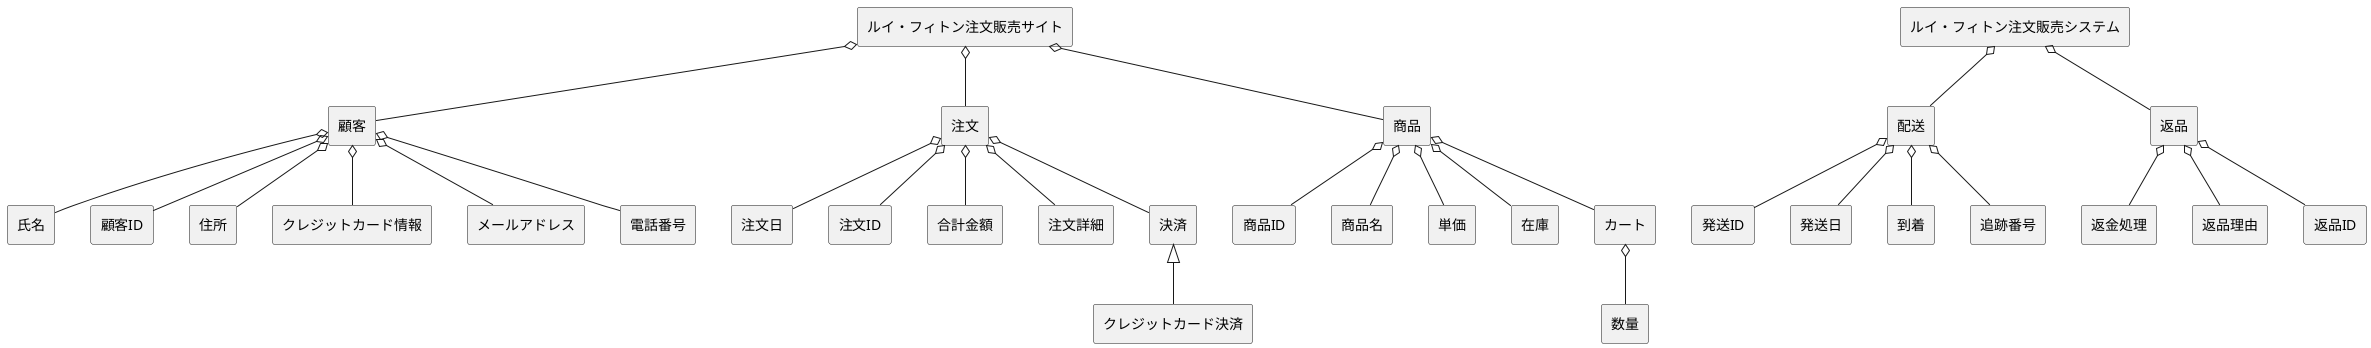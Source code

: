 @startuml ドメインモデル図
skinparam componentStyle rectangle



' --- 詳細 ---
[ルイ・フィトン注文販売サイト] o-- [顧客]
[ルイ・フィトン注文販売サイト] o-- [注文]
[ルイ・フィトン注文販売サイト] o-- [商品]

[ルイ・フィトン注文販売システム] o-- [配送]
[ルイ・フィトン注文販売システム] o-- [返品]

[顧客] o-- [氏名]
[顧客] o-- [顧客ID]
[顧客] o-- [住所]
[顧客] o-- [クレジットカード情報]
[顧客] o-- [メールアドレス]
[顧客] o-- [電話番号]

[注文] o-- [注文日]
[注文] o-- [注文ID]
[注文] o-- [合計金額]
[注文] o-- [注文詳細]
[注文] o-- [決済]

[商品] o-- [商品ID]
[商品] o-- [商品名]
[商品] o-- [単価]
[商品] o-- [在庫]
[商品] o-- [カート]

[カート] o-- [数量]

[決済] <|-- [クレジットカード決済]

[配送] o-- [発送ID]
[配送] o-- [発送日]
[配送] o-- [到着]
[配送] o-- [追跡番号]

[返品] o-- [返金処理]
[返品] o-- [返品理由]
[返品] o-- [返品ID]
@enduml